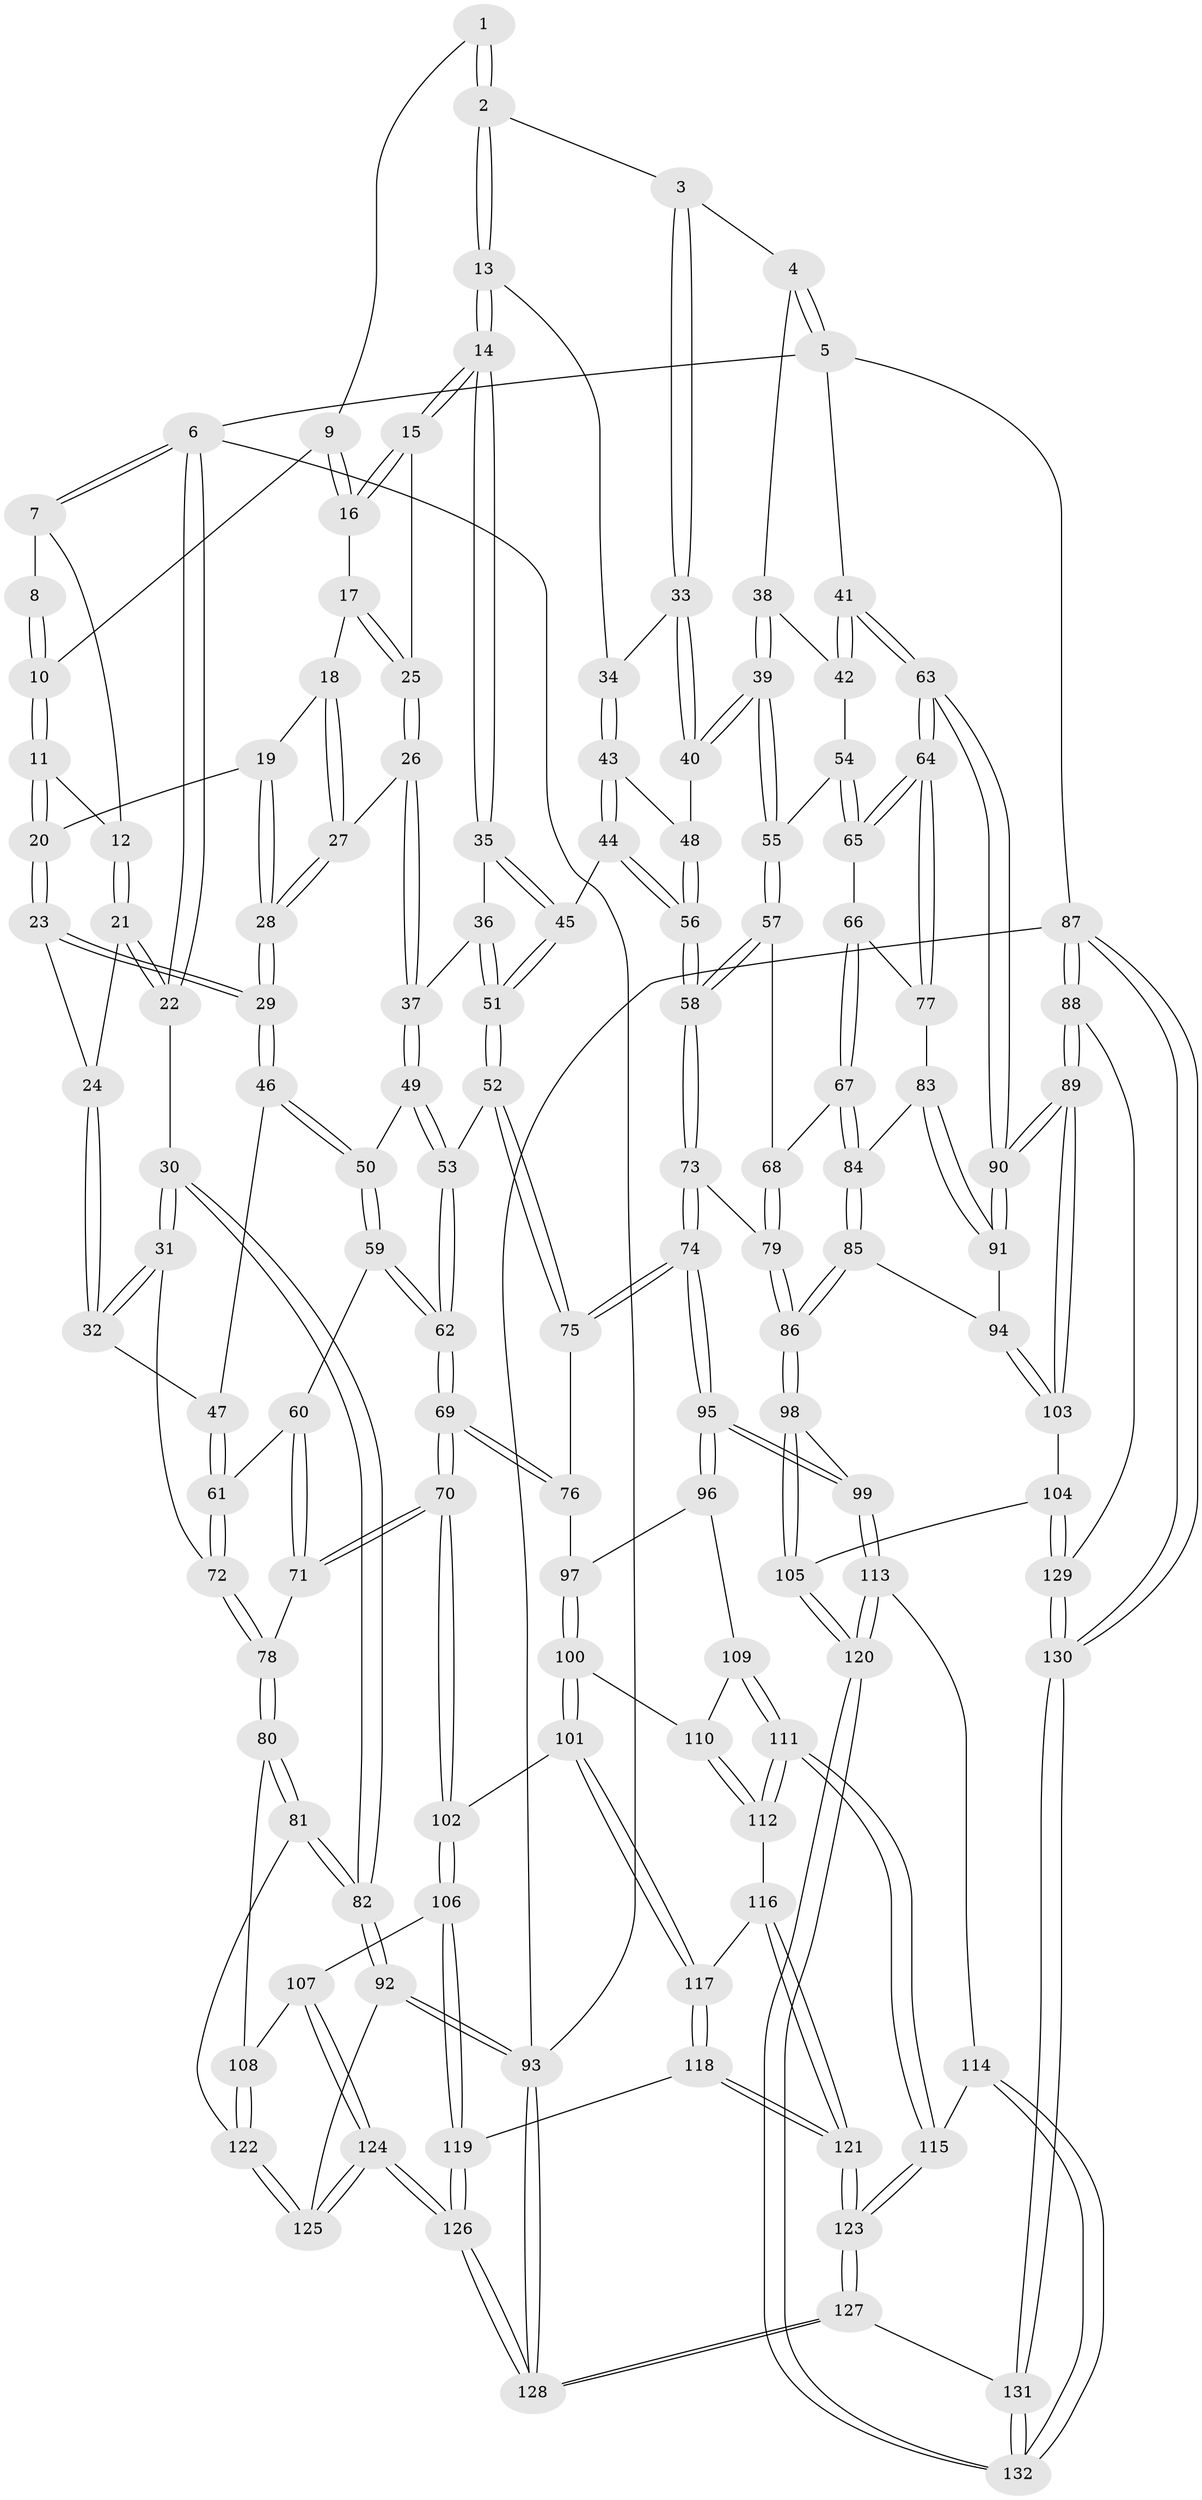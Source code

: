 // coarse degree distribution, {3: 0.17391304347826086, 6: 0.14130434782608695, 4: 0.33695652173913043, 7: 0.010869565217391304, 5: 0.33695652173913043}
// Generated by graph-tools (version 1.1) at 2025/52/02/27/25 19:52:39]
// undirected, 132 vertices, 327 edges
graph export_dot {
graph [start="1"]
  node [color=gray90,style=filled];
  1 [pos="+0.3678938995185133+0"];
  2 [pos="+0.8332261936219705+0"];
  3 [pos="+0.9459446934533466+0"];
  4 [pos="+1+0"];
  5 [pos="+1+0"];
  6 [pos="+0+0"];
  7 [pos="+0+0"];
  8 [pos="+0.1590315989739469+0"];
  9 [pos="+0.36772904368950987+0"];
  10 [pos="+0.18253035985372254+0.08926290245019118"];
  11 [pos="+0.18060139841102585+0.09369936846592537"];
  12 [pos="+0.15379271197911945+0.09989001138372366"];
  13 [pos="+0.5197411875319053+0.13668234891171596"];
  14 [pos="+0.4617806833652888+0.14937255473358726"];
  15 [pos="+0.42642365401581717+0.11623013439842288"];
  16 [pos="+0.3862112102603139+0.05487605911217216"];
  17 [pos="+0.2563786380756845+0.13783970654442515"];
  18 [pos="+0.2350550576981583+0.14096503182017794"];
  19 [pos="+0.22244329710002664+0.1393110384213188"];
  20 [pos="+0.21926778105899988+0.13626128872827065"];
  21 [pos="+0.1078975229350677+0.1192080749091354"];
  22 [pos="+0+0"];
  23 [pos="+0.12078868849513519+0.2178563114954381"];
  24 [pos="+0.10486462178890739+0.15002046318005205"];
  25 [pos="+0.3108748891445256+0.1850580543804112"];
  26 [pos="+0.29478009781045883+0.2389130533538471"];
  27 [pos="+0.28648370121853106+0.23654657162830522"];
  28 [pos="+0.19721147021515767+0.24214929292662724"];
  29 [pos="+0.1334670759407439+0.29941175918454005"];
  30 [pos="+0+0.2752451130685376"];
  31 [pos="+0+0.2799105388087584"];
  32 [pos="+0+0.27828362031143633"];
  33 [pos="+0.7176727959726911+0.18817896418566163"];
  34 [pos="+0.6154150594324561+0.19820810573936415"];
  35 [pos="+0.4538471935609549+0.19017383413625086"];
  36 [pos="+0.35244342308902876+0.2681346936803242"];
  37 [pos="+0.3288795655862067+0.2788078086676284"];
  38 [pos="+0.9289365248804615+0.1295646755313694"];
  39 [pos="+0.7836675733889629+0.31040510209886646"];
  40 [pos="+0.7502882565164171+0.2956197580956657"];
  41 [pos="+1+0.3272807427643206"];
  42 [pos="+0.9349086887541246+0.30307432516648164"];
  43 [pos="+0.590580873276284+0.31239572956880185"];
  44 [pos="+0.5235299253429213+0.36668738158586356"];
  45 [pos="+0.518150021517816+0.3666006562973308"];
  46 [pos="+0.13252241283844196+0.3017802334240326"];
  47 [pos="+0.13214635681869474+0.3019873102992141"];
  48 [pos="+0.7237171485061339+0.3129151557757563"];
  49 [pos="+0.3191939016628883+0.3073380176879015"];
  50 [pos="+0.24127586967296966+0.35736528106211235"];
  51 [pos="+0.48928953247446866+0.38831643636816693"];
  52 [pos="+0.48153792252070377+0.3958817771552475"];
  53 [pos="+0.3998645323653009+0.40419273203370487"];
  54 [pos="+0.8935289124731832+0.34875286655536336"];
  55 [pos="+0.8257377551497015+0.349276626450625"];
  56 [pos="+0.6532288322544373+0.4624095865219608"];
  57 [pos="+0.7879113085876207+0.47223128604091746"];
  58 [pos="+0.6618282214973098+0.4803557220091481"];
  59 [pos="+0.244481934623236+0.370321732342876"];
  60 [pos="+0.2175181954813057+0.4199204084520491"];
  61 [pos="+0.10260004052839913+0.4573505143046783"];
  62 [pos="+0.32451517620366865+0.46618320744002856"];
  63 [pos="+1+0.5166976351168749"];
  64 [pos="+1+0.5006999603319585"];
  65 [pos="+0.9121035859830269+0.37642366743671646"];
  66 [pos="+0.9010451241522572+0.4794753593647853"];
  67 [pos="+0.8406373109738656+0.5091942571830725"];
  68 [pos="+0.8081933495796357+0.4957672343495831"];
  69 [pos="+0.2910308937257235+0.6090204312568007"];
  70 [pos="+0.2646396139737372+0.6372178754619924"];
  71 [pos="+0.20801571881765984+0.6197822658846809"];
  72 [pos="+0.10026219834843053+0.463494061891432"];
  73 [pos="+0.6571812698494809+0.49482271824147683"];
  74 [pos="+0.5955539349528988+0.5865625054659164"];
  75 [pos="+0.47963109374177065+0.5459057462260276"];
  76 [pos="+0.4574277788362327+0.5596495334813788"];
  77 [pos="+0.98427315449962+0.5073826431437436"];
  78 [pos="+0.10915898920006968+0.6041162721203989"];
  79 [pos="+0.7612463642444084+0.6105787944701792"];
  80 [pos="+0.06349848108136881+0.6225335382944269"];
  81 [pos="+0+0.6821338820670919"];
  82 [pos="+0+0.688004581945684"];
  83 [pos="+0.9019499947754809+0.5668100418392045"];
  84 [pos="+0.8743256933435918+0.5722432111363804"];
  85 [pos="+0.8580799049464052+0.6542335557686968"];
  86 [pos="+0.7674517066641185+0.6771189918610913"];
  87 [pos="+1+1"];
  88 [pos="+1+0.9107750022077323"];
  89 [pos="+1+0.8781289720257055"];
  90 [pos="+1+0.5435917288078942"];
  91 [pos="+0.9935818209763688+0.6167176196135262"];
  92 [pos="+0+0.8190826417507052"];
  93 [pos="+0+1"];
  94 [pos="+0.9040936741857423+0.6774307022551621"];
  95 [pos="+0.6223794802672348+0.69908153080551"];
  96 [pos="+0.5519902268985969+0.7121208617187053"];
  97 [pos="+0.48895167931686284+0.684687529589053"];
  98 [pos="+0.718492706106468+0.7261801602297719"];
  99 [pos="+0.6485600164434338+0.7202587138367077"];
  100 [pos="+0.34882010417998094+0.6960685221024921"];
  101 [pos="+0.3476992301280372+0.6955580977379475"];
  102 [pos="+0.2714479087914982+0.6534972685996822"];
  103 [pos="+0.9387594079874955+0.7550122080718881"];
  104 [pos="+0.8087139095808835+0.8612336721458007"];
  105 [pos="+0.8084290331478493+0.8611682101958812"];
  106 [pos="+0.24883150248429203+0.8180462176957197"];
  107 [pos="+0.17383719830027416+0.8395176881840766"];
  108 [pos="+0.1417556686786037+0.8421792046704359"];
  109 [pos="+0.4993690900312361+0.7608628540612955"];
  110 [pos="+0.3836724620281126+0.7296620293967906"];
  111 [pos="+0.46734873790535536+0.85260385147987"];
  112 [pos="+0.4429381439145101+0.8396778730483055"];
  113 [pos="+0.6245391773174863+0.7814595518663485"];
  114 [pos="+0.5236906464875895+0.9192084206624679"];
  115 [pos="+0.4988975578871389+0.9063341127374385"];
  116 [pos="+0.40818123649951904+0.8433716665741835"];
  117 [pos="+0.377394042343315+0.8244098373276376"];
  118 [pos="+0.2551959429618461+0.8247166965052037"];
  119 [pos="+0.2492891487241252+0.8189572508105806"];
  120 [pos="+0.6941464437690043+0.9656369394466359"];
  121 [pos="+0.31332823876916294+0.8955223716362906"];
  122 [pos="+0.09572255718004567+0.859923838823359"];
  123 [pos="+0.3381181186532454+0.9648737430654175"];
  124 [pos="+0.13114152463315368+1"];
  125 [pos="+0.08592944688530728+0.9348771576150856"];
  126 [pos="+0.14021769177452564+1"];
  127 [pos="+0.24758909655053896+1"];
  128 [pos="+0.15061125132146563+1"];
  129 [pos="+0.8300230580842873+0.8805076672103535"];
  130 [pos="+1+1"];
  131 [pos="+0.6176520182022188+1"];
  132 [pos="+0.6160572877939255+1"];
  1 -- 2;
  1 -- 2;
  1 -- 9;
  2 -- 3;
  2 -- 13;
  2 -- 13;
  3 -- 4;
  3 -- 33;
  3 -- 33;
  4 -- 5;
  4 -- 5;
  4 -- 38;
  5 -- 6;
  5 -- 41;
  5 -- 87;
  6 -- 7;
  6 -- 7;
  6 -- 22;
  6 -- 22;
  6 -- 93;
  7 -- 8;
  7 -- 12;
  8 -- 10;
  8 -- 10;
  9 -- 10;
  9 -- 16;
  9 -- 16;
  10 -- 11;
  10 -- 11;
  11 -- 12;
  11 -- 20;
  11 -- 20;
  12 -- 21;
  12 -- 21;
  13 -- 14;
  13 -- 14;
  13 -- 34;
  14 -- 15;
  14 -- 15;
  14 -- 35;
  14 -- 35;
  15 -- 16;
  15 -- 16;
  15 -- 25;
  16 -- 17;
  17 -- 18;
  17 -- 25;
  17 -- 25;
  18 -- 19;
  18 -- 27;
  18 -- 27;
  19 -- 20;
  19 -- 28;
  19 -- 28;
  20 -- 23;
  20 -- 23;
  21 -- 22;
  21 -- 22;
  21 -- 24;
  22 -- 30;
  23 -- 24;
  23 -- 29;
  23 -- 29;
  24 -- 32;
  24 -- 32;
  25 -- 26;
  25 -- 26;
  26 -- 27;
  26 -- 37;
  26 -- 37;
  27 -- 28;
  27 -- 28;
  28 -- 29;
  28 -- 29;
  29 -- 46;
  29 -- 46;
  30 -- 31;
  30 -- 31;
  30 -- 82;
  30 -- 82;
  31 -- 32;
  31 -- 32;
  31 -- 72;
  32 -- 47;
  33 -- 34;
  33 -- 40;
  33 -- 40;
  34 -- 43;
  34 -- 43;
  35 -- 36;
  35 -- 45;
  35 -- 45;
  36 -- 37;
  36 -- 51;
  36 -- 51;
  37 -- 49;
  37 -- 49;
  38 -- 39;
  38 -- 39;
  38 -- 42;
  39 -- 40;
  39 -- 40;
  39 -- 55;
  39 -- 55;
  40 -- 48;
  41 -- 42;
  41 -- 42;
  41 -- 63;
  41 -- 63;
  42 -- 54;
  43 -- 44;
  43 -- 44;
  43 -- 48;
  44 -- 45;
  44 -- 56;
  44 -- 56;
  45 -- 51;
  45 -- 51;
  46 -- 47;
  46 -- 50;
  46 -- 50;
  47 -- 61;
  47 -- 61;
  48 -- 56;
  48 -- 56;
  49 -- 50;
  49 -- 53;
  49 -- 53;
  50 -- 59;
  50 -- 59;
  51 -- 52;
  51 -- 52;
  52 -- 53;
  52 -- 75;
  52 -- 75;
  53 -- 62;
  53 -- 62;
  54 -- 55;
  54 -- 65;
  54 -- 65;
  55 -- 57;
  55 -- 57;
  56 -- 58;
  56 -- 58;
  57 -- 58;
  57 -- 58;
  57 -- 68;
  58 -- 73;
  58 -- 73;
  59 -- 60;
  59 -- 62;
  59 -- 62;
  60 -- 61;
  60 -- 71;
  60 -- 71;
  61 -- 72;
  61 -- 72;
  62 -- 69;
  62 -- 69;
  63 -- 64;
  63 -- 64;
  63 -- 90;
  63 -- 90;
  64 -- 65;
  64 -- 65;
  64 -- 77;
  64 -- 77;
  65 -- 66;
  66 -- 67;
  66 -- 67;
  66 -- 77;
  67 -- 68;
  67 -- 84;
  67 -- 84;
  68 -- 79;
  68 -- 79;
  69 -- 70;
  69 -- 70;
  69 -- 76;
  69 -- 76;
  70 -- 71;
  70 -- 71;
  70 -- 102;
  70 -- 102;
  71 -- 78;
  72 -- 78;
  72 -- 78;
  73 -- 74;
  73 -- 74;
  73 -- 79;
  74 -- 75;
  74 -- 75;
  74 -- 95;
  74 -- 95;
  75 -- 76;
  76 -- 97;
  77 -- 83;
  78 -- 80;
  78 -- 80;
  79 -- 86;
  79 -- 86;
  80 -- 81;
  80 -- 81;
  80 -- 108;
  81 -- 82;
  81 -- 82;
  81 -- 122;
  82 -- 92;
  82 -- 92;
  83 -- 84;
  83 -- 91;
  83 -- 91;
  84 -- 85;
  84 -- 85;
  85 -- 86;
  85 -- 86;
  85 -- 94;
  86 -- 98;
  86 -- 98;
  87 -- 88;
  87 -- 88;
  87 -- 130;
  87 -- 130;
  87 -- 93;
  88 -- 89;
  88 -- 89;
  88 -- 129;
  89 -- 90;
  89 -- 90;
  89 -- 103;
  89 -- 103;
  90 -- 91;
  90 -- 91;
  91 -- 94;
  92 -- 93;
  92 -- 93;
  92 -- 125;
  93 -- 128;
  93 -- 128;
  94 -- 103;
  94 -- 103;
  95 -- 96;
  95 -- 96;
  95 -- 99;
  95 -- 99;
  96 -- 97;
  96 -- 109;
  97 -- 100;
  97 -- 100;
  98 -- 99;
  98 -- 105;
  98 -- 105;
  99 -- 113;
  99 -- 113;
  100 -- 101;
  100 -- 101;
  100 -- 110;
  101 -- 102;
  101 -- 117;
  101 -- 117;
  102 -- 106;
  102 -- 106;
  103 -- 104;
  104 -- 105;
  104 -- 129;
  104 -- 129;
  105 -- 120;
  105 -- 120;
  106 -- 107;
  106 -- 119;
  106 -- 119;
  107 -- 108;
  107 -- 124;
  107 -- 124;
  108 -- 122;
  108 -- 122;
  109 -- 110;
  109 -- 111;
  109 -- 111;
  110 -- 112;
  110 -- 112;
  111 -- 112;
  111 -- 112;
  111 -- 115;
  111 -- 115;
  112 -- 116;
  113 -- 114;
  113 -- 120;
  113 -- 120;
  114 -- 115;
  114 -- 132;
  114 -- 132;
  115 -- 123;
  115 -- 123;
  116 -- 117;
  116 -- 121;
  116 -- 121;
  117 -- 118;
  117 -- 118;
  118 -- 119;
  118 -- 121;
  118 -- 121;
  119 -- 126;
  119 -- 126;
  120 -- 132;
  120 -- 132;
  121 -- 123;
  121 -- 123;
  122 -- 125;
  122 -- 125;
  123 -- 127;
  123 -- 127;
  124 -- 125;
  124 -- 125;
  124 -- 126;
  124 -- 126;
  126 -- 128;
  126 -- 128;
  127 -- 128;
  127 -- 128;
  127 -- 131;
  129 -- 130;
  129 -- 130;
  130 -- 131;
  130 -- 131;
  131 -- 132;
  131 -- 132;
}

